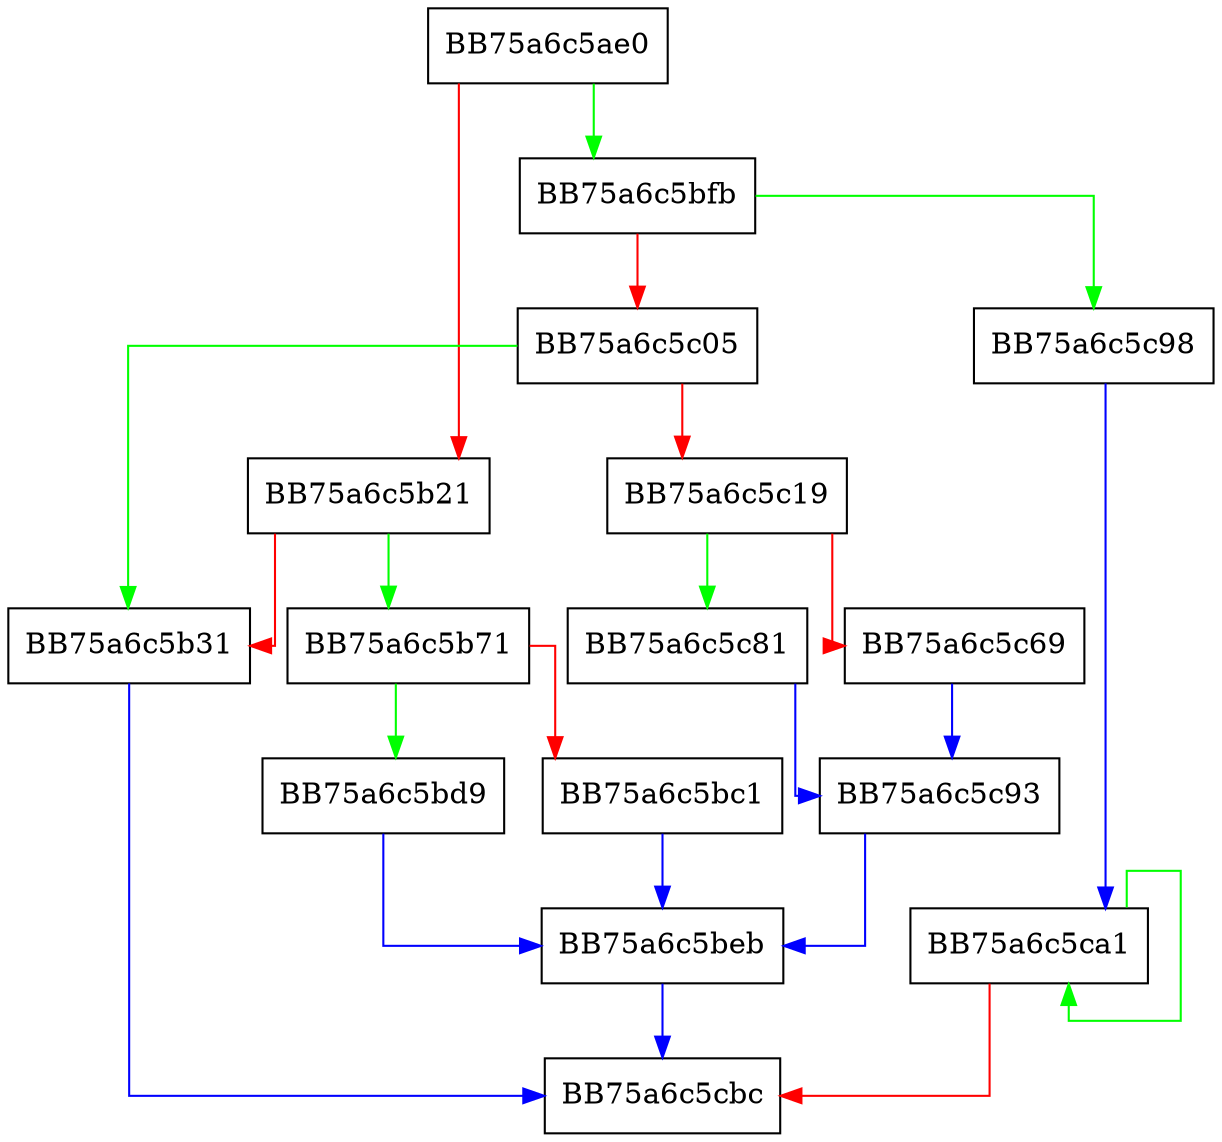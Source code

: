 digraph SSE_pavgb {
  node [shape="box"];
  graph [splines=ortho];
  BB75a6c5ae0 -> BB75a6c5bfb [color="green"];
  BB75a6c5ae0 -> BB75a6c5b21 [color="red"];
  BB75a6c5b21 -> BB75a6c5b71 [color="green"];
  BB75a6c5b21 -> BB75a6c5b31 [color="red"];
  BB75a6c5b31 -> BB75a6c5cbc [color="blue"];
  BB75a6c5b71 -> BB75a6c5bd9 [color="green"];
  BB75a6c5b71 -> BB75a6c5bc1 [color="red"];
  BB75a6c5bc1 -> BB75a6c5beb [color="blue"];
  BB75a6c5bd9 -> BB75a6c5beb [color="blue"];
  BB75a6c5beb -> BB75a6c5cbc [color="blue"];
  BB75a6c5bfb -> BB75a6c5c98 [color="green"];
  BB75a6c5bfb -> BB75a6c5c05 [color="red"];
  BB75a6c5c05 -> BB75a6c5b31 [color="green"];
  BB75a6c5c05 -> BB75a6c5c19 [color="red"];
  BB75a6c5c19 -> BB75a6c5c81 [color="green"];
  BB75a6c5c19 -> BB75a6c5c69 [color="red"];
  BB75a6c5c69 -> BB75a6c5c93 [color="blue"];
  BB75a6c5c81 -> BB75a6c5c93 [color="blue"];
  BB75a6c5c93 -> BB75a6c5beb [color="blue"];
  BB75a6c5c98 -> BB75a6c5ca1 [color="blue"];
  BB75a6c5ca1 -> BB75a6c5ca1 [color="green"];
  BB75a6c5ca1 -> BB75a6c5cbc [color="red"];
}